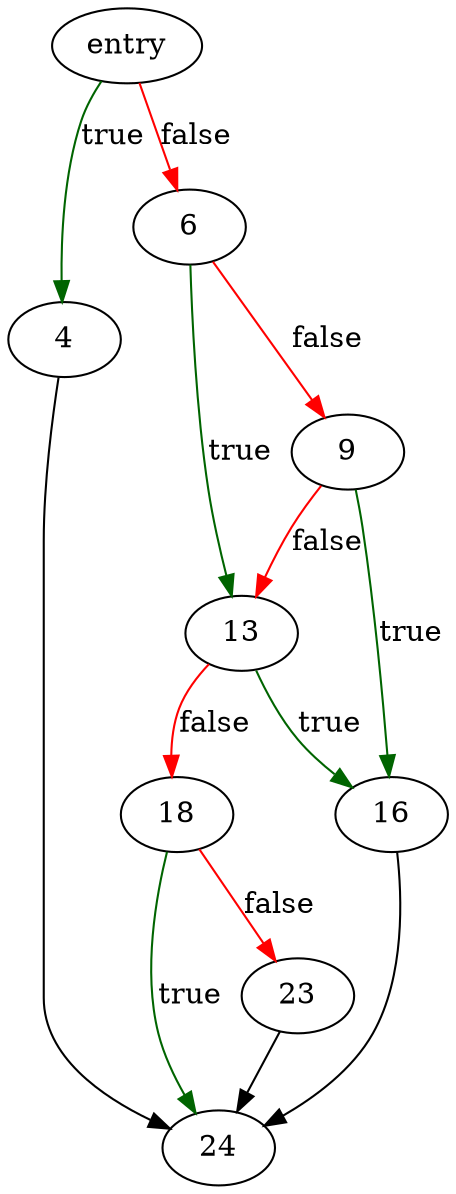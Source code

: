 digraph "rpl_fclose" {
	// Node definitions.
	1 [label=entry];
	4;
	6;
	9;
	13;
	16;
	18;
	23;
	24;

	// Edge definitions.
	1 -> 4 [
		color=darkgreen
		label=true
	];
	1 -> 6 [
		color=red
		label=false
	];
	4 -> 24;
	6 -> 9 [
		color=red
		label=false
	];
	6 -> 13 [
		color=darkgreen
		label=true
	];
	9 -> 13 [
		color=red
		label=false
	];
	9 -> 16 [
		color=darkgreen
		label=true
	];
	13 -> 16 [
		color=darkgreen
		label=true
	];
	13 -> 18 [
		color=red
		label=false
	];
	16 -> 24;
	18 -> 23 [
		color=red
		label=false
	];
	18 -> 24 [
		color=darkgreen
		label=true
	];
	23 -> 24;
}